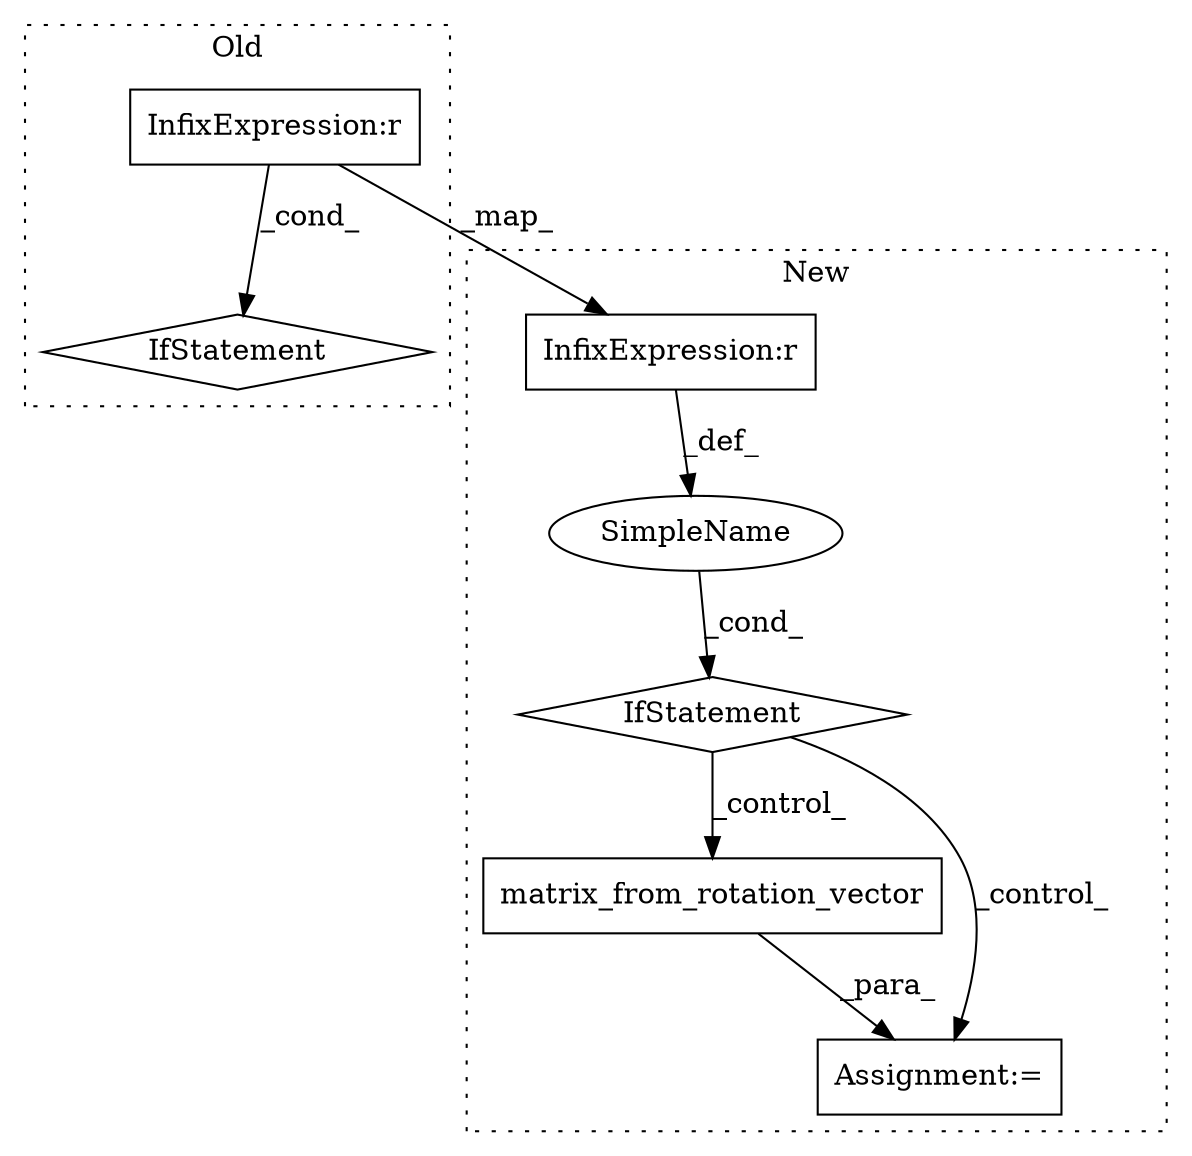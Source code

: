 digraph G {
subgraph cluster0 {
1 [label="IfStatement" a="25" s="28407,28433" l="4,2" shape="diamond"];
4 [label="InfixExpression:r" a="27" s="28421" l="4" shape="box"];
label = "Old";
style="dotted";
}
subgraph cluster1 {
2 [label="matrix_from_rotation_vector" a="32" s="28567,28602" l="28,1" shape="box"];
3 [label="Assignment:=" a="7" s="28561" l="1" shape="box"];
5 [label="InfixExpression:r" a="27" s="28403" l="4" shape="box"];
6 [label="SimpleName" a="42" s="" l="" shape="ellipse"];
7 [label="IfStatement" a="25" s="28389,28415" l="4,2" shape="diamond"];
label = "New";
style="dotted";
}
2 -> 3 [label="_para_"];
4 -> 1 [label="_cond_"];
4 -> 5 [label="_map_"];
5 -> 6 [label="_def_"];
6 -> 7 [label="_cond_"];
7 -> 2 [label="_control_"];
7 -> 3 [label="_control_"];
}